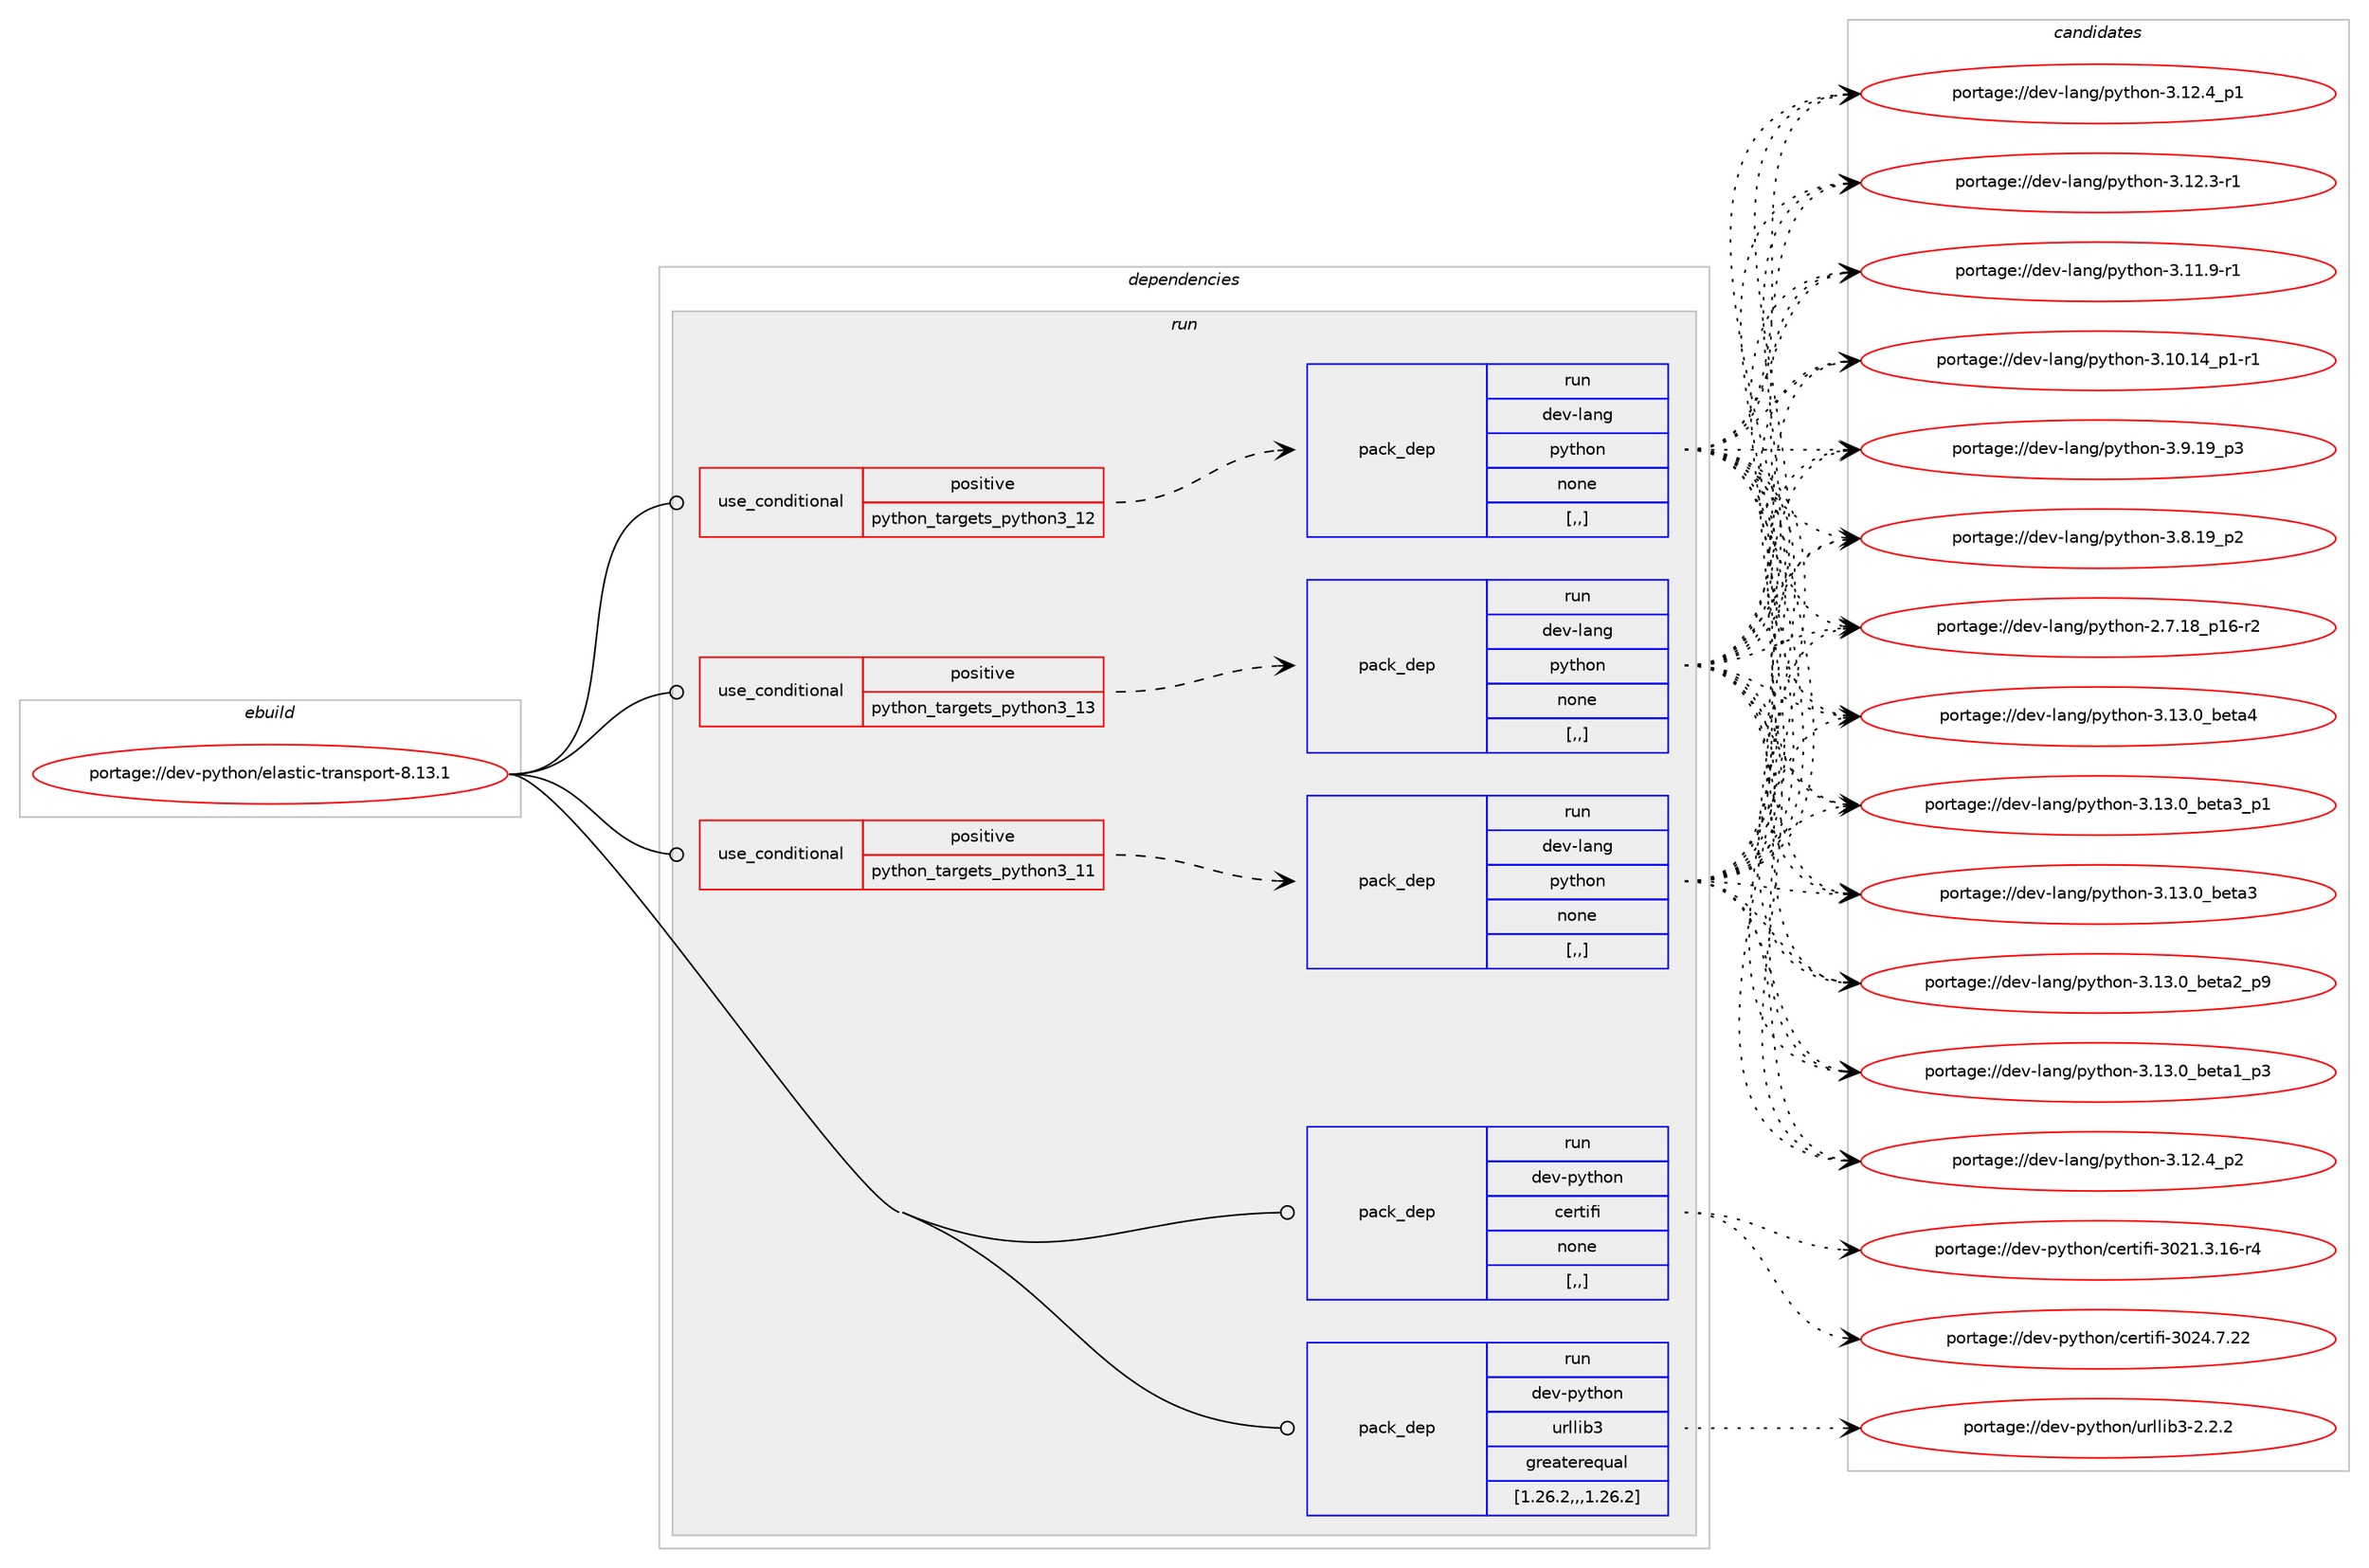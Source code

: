 digraph prolog {

# *************
# Graph options
# *************

newrank=true;
concentrate=true;
compound=true;
graph [rankdir=LR,fontname=Helvetica,fontsize=10,ranksep=1.5];#, ranksep=2.5, nodesep=0.2];
edge  [arrowhead=vee];
node  [fontname=Helvetica,fontsize=10];

# **********
# The ebuild
# **********

subgraph cluster_leftcol {
color=gray;
label=<<i>ebuild</i>>;
id [label="portage://dev-python/elastic-transport-8.13.1", color=red, width=4, href="../dev-python/elastic-transport-8.13.1.svg"];
}

# ****************
# The dependencies
# ****************

subgraph cluster_midcol {
color=gray;
label=<<i>dependencies</i>>;
subgraph cluster_compile {
fillcolor="#eeeeee";
style=filled;
label=<<i>compile</i>>;
}
subgraph cluster_compileandrun {
fillcolor="#eeeeee";
style=filled;
label=<<i>compile and run</i>>;
}
subgraph cluster_run {
fillcolor="#eeeeee";
style=filled;
label=<<i>run</i>>;
subgraph cond32631 {
dependency146055 [label=<<TABLE BORDER="0" CELLBORDER="1" CELLSPACING="0" CELLPADDING="4"><TR><TD ROWSPAN="3" CELLPADDING="10">use_conditional</TD></TR><TR><TD>positive</TD></TR><TR><TD>python_targets_python3_11</TD></TR></TABLE>>, shape=none, color=red];
subgraph pack112176 {
dependency146056 [label=<<TABLE BORDER="0" CELLBORDER="1" CELLSPACING="0" CELLPADDING="4" WIDTH="220"><TR><TD ROWSPAN="6" CELLPADDING="30">pack_dep</TD></TR><TR><TD WIDTH="110">run</TD></TR><TR><TD>dev-lang</TD></TR><TR><TD>python</TD></TR><TR><TD>none</TD></TR><TR><TD>[,,]</TD></TR></TABLE>>, shape=none, color=blue];
}
dependency146055:e -> dependency146056:w [weight=20,style="dashed",arrowhead="vee"];
}
id:e -> dependency146055:w [weight=20,style="solid",arrowhead="odot"];
subgraph cond32632 {
dependency146057 [label=<<TABLE BORDER="0" CELLBORDER="1" CELLSPACING="0" CELLPADDING="4"><TR><TD ROWSPAN="3" CELLPADDING="10">use_conditional</TD></TR><TR><TD>positive</TD></TR><TR><TD>python_targets_python3_12</TD></TR></TABLE>>, shape=none, color=red];
subgraph pack112177 {
dependency146058 [label=<<TABLE BORDER="0" CELLBORDER="1" CELLSPACING="0" CELLPADDING="4" WIDTH="220"><TR><TD ROWSPAN="6" CELLPADDING="30">pack_dep</TD></TR><TR><TD WIDTH="110">run</TD></TR><TR><TD>dev-lang</TD></TR><TR><TD>python</TD></TR><TR><TD>none</TD></TR><TR><TD>[,,]</TD></TR></TABLE>>, shape=none, color=blue];
}
dependency146057:e -> dependency146058:w [weight=20,style="dashed",arrowhead="vee"];
}
id:e -> dependency146057:w [weight=20,style="solid",arrowhead="odot"];
subgraph cond32633 {
dependency146059 [label=<<TABLE BORDER="0" CELLBORDER="1" CELLSPACING="0" CELLPADDING="4"><TR><TD ROWSPAN="3" CELLPADDING="10">use_conditional</TD></TR><TR><TD>positive</TD></TR><TR><TD>python_targets_python3_13</TD></TR></TABLE>>, shape=none, color=red];
subgraph pack112178 {
dependency146060 [label=<<TABLE BORDER="0" CELLBORDER="1" CELLSPACING="0" CELLPADDING="4" WIDTH="220"><TR><TD ROWSPAN="6" CELLPADDING="30">pack_dep</TD></TR><TR><TD WIDTH="110">run</TD></TR><TR><TD>dev-lang</TD></TR><TR><TD>python</TD></TR><TR><TD>none</TD></TR><TR><TD>[,,]</TD></TR></TABLE>>, shape=none, color=blue];
}
dependency146059:e -> dependency146060:w [weight=20,style="dashed",arrowhead="vee"];
}
id:e -> dependency146059:w [weight=20,style="solid",arrowhead="odot"];
subgraph pack112179 {
dependency146061 [label=<<TABLE BORDER="0" CELLBORDER="1" CELLSPACING="0" CELLPADDING="4" WIDTH="220"><TR><TD ROWSPAN="6" CELLPADDING="30">pack_dep</TD></TR><TR><TD WIDTH="110">run</TD></TR><TR><TD>dev-python</TD></TR><TR><TD>certifi</TD></TR><TR><TD>none</TD></TR><TR><TD>[,,]</TD></TR></TABLE>>, shape=none, color=blue];
}
id:e -> dependency146061:w [weight=20,style="solid",arrowhead="odot"];
subgraph pack112180 {
dependency146062 [label=<<TABLE BORDER="0" CELLBORDER="1" CELLSPACING="0" CELLPADDING="4" WIDTH="220"><TR><TD ROWSPAN="6" CELLPADDING="30">pack_dep</TD></TR><TR><TD WIDTH="110">run</TD></TR><TR><TD>dev-python</TD></TR><TR><TD>urllib3</TD></TR><TR><TD>greaterequal</TD></TR><TR><TD>[1.26.2,,,1.26.2]</TD></TR></TABLE>>, shape=none, color=blue];
}
id:e -> dependency146062:w [weight=20,style="solid",arrowhead="odot"];
}
}

# **************
# The candidates
# **************

subgraph cluster_choices {
rank=same;
color=gray;
label=<<i>candidates</i>>;

subgraph choice112176 {
color=black;
nodesep=1;
choice1001011184510897110103471121211161041111104551464951464895981011169752 [label="portage://dev-lang/python-3.13.0_beta4", color=red, width=4,href="../dev-lang/python-3.13.0_beta4.svg"];
choice10010111845108971101034711212111610411111045514649514648959810111697519511249 [label="portage://dev-lang/python-3.13.0_beta3_p1", color=red, width=4,href="../dev-lang/python-3.13.0_beta3_p1.svg"];
choice1001011184510897110103471121211161041111104551464951464895981011169751 [label="portage://dev-lang/python-3.13.0_beta3", color=red, width=4,href="../dev-lang/python-3.13.0_beta3.svg"];
choice10010111845108971101034711212111610411111045514649514648959810111697509511257 [label="portage://dev-lang/python-3.13.0_beta2_p9", color=red, width=4,href="../dev-lang/python-3.13.0_beta2_p9.svg"];
choice10010111845108971101034711212111610411111045514649514648959810111697499511251 [label="portage://dev-lang/python-3.13.0_beta1_p3", color=red, width=4,href="../dev-lang/python-3.13.0_beta1_p3.svg"];
choice100101118451089711010347112121116104111110455146495046529511250 [label="portage://dev-lang/python-3.12.4_p2", color=red, width=4,href="../dev-lang/python-3.12.4_p2.svg"];
choice100101118451089711010347112121116104111110455146495046529511249 [label="portage://dev-lang/python-3.12.4_p1", color=red, width=4,href="../dev-lang/python-3.12.4_p1.svg"];
choice100101118451089711010347112121116104111110455146495046514511449 [label="portage://dev-lang/python-3.12.3-r1", color=red, width=4,href="../dev-lang/python-3.12.3-r1.svg"];
choice100101118451089711010347112121116104111110455146494946574511449 [label="portage://dev-lang/python-3.11.9-r1", color=red, width=4,href="../dev-lang/python-3.11.9-r1.svg"];
choice100101118451089711010347112121116104111110455146494846495295112494511449 [label="portage://dev-lang/python-3.10.14_p1-r1", color=red, width=4,href="../dev-lang/python-3.10.14_p1-r1.svg"];
choice100101118451089711010347112121116104111110455146574649579511251 [label="portage://dev-lang/python-3.9.19_p3", color=red, width=4,href="../dev-lang/python-3.9.19_p3.svg"];
choice100101118451089711010347112121116104111110455146564649579511250 [label="portage://dev-lang/python-3.8.19_p2", color=red, width=4,href="../dev-lang/python-3.8.19_p2.svg"];
choice100101118451089711010347112121116104111110455046554649569511249544511450 [label="portage://dev-lang/python-2.7.18_p16-r2", color=red, width=4,href="../dev-lang/python-2.7.18_p16-r2.svg"];
dependency146056:e -> choice1001011184510897110103471121211161041111104551464951464895981011169752:w [style=dotted,weight="100"];
dependency146056:e -> choice10010111845108971101034711212111610411111045514649514648959810111697519511249:w [style=dotted,weight="100"];
dependency146056:e -> choice1001011184510897110103471121211161041111104551464951464895981011169751:w [style=dotted,weight="100"];
dependency146056:e -> choice10010111845108971101034711212111610411111045514649514648959810111697509511257:w [style=dotted,weight="100"];
dependency146056:e -> choice10010111845108971101034711212111610411111045514649514648959810111697499511251:w [style=dotted,weight="100"];
dependency146056:e -> choice100101118451089711010347112121116104111110455146495046529511250:w [style=dotted,weight="100"];
dependency146056:e -> choice100101118451089711010347112121116104111110455146495046529511249:w [style=dotted,weight="100"];
dependency146056:e -> choice100101118451089711010347112121116104111110455146495046514511449:w [style=dotted,weight="100"];
dependency146056:e -> choice100101118451089711010347112121116104111110455146494946574511449:w [style=dotted,weight="100"];
dependency146056:e -> choice100101118451089711010347112121116104111110455146494846495295112494511449:w [style=dotted,weight="100"];
dependency146056:e -> choice100101118451089711010347112121116104111110455146574649579511251:w [style=dotted,weight="100"];
dependency146056:e -> choice100101118451089711010347112121116104111110455146564649579511250:w [style=dotted,weight="100"];
dependency146056:e -> choice100101118451089711010347112121116104111110455046554649569511249544511450:w [style=dotted,weight="100"];
}
subgraph choice112177 {
color=black;
nodesep=1;
choice1001011184510897110103471121211161041111104551464951464895981011169752 [label="portage://dev-lang/python-3.13.0_beta4", color=red, width=4,href="../dev-lang/python-3.13.0_beta4.svg"];
choice10010111845108971101034711212111610411111045514649514648959810111697519511249 [label="portage://dev-lang/python-3.13.0_beta3_p1", color=red, width=4,href="../dev-lang/python-3.13.0_beta3_p1.svg"];
choice1001011184510897110103471121211161041111104551464951464895981011169751 [label="portage://dev-lang/python-3.13.0_beta3", color=red, width=4,href="../dev-lang/python-3.13.0_beta3.svg"];
choice10010111845108971101034711212111610411111045514649514648959810111697509511257 [label="portage://dev-lang/python-3.13.0_beta2_p9", color=red, width=4,href="../dev-lang/python-3.13.0_beta2_p9.svg"];
choice10010111845108971101034711212111610411111045514649514648959810111697499511251 [label="portage://dev-lang/python-3.13.0_beta1_p3", color=red, width=4,href="../dev-lang/python-3.13.0_beta1_p3.svg"];
choice100101118451089711010347112121116104111110455146495046529511250 [label="portage://dev-lang/python-3.12.4_p2", color=red, width=4,href="../dev-lang/python-3.12.4_p2.svg"];
choice100101118451089711010347112121116104111110455146495046529511249 [label="portage://dev-lang/python-3.12.4_p1", color=red, width=4,href="../dev-lang/python-3.12.4_p1.svg"];
choice100101118451089711010347112121116104111110455146495046514511449 [label="portage://dev-lang/python-3.12.3-r1", color=red, width=4,href="../dev-lang/python-3.12.3-r1.svg"];
choice100101118451089711010347112121116104111110455146494946574511449 [label="portage://dev-lang/python-3.11.9-r1", color=red, width=4,href="../dev-lang/python-3.11.9-r1.svg"];
choice100101118451089711010347112121116104111110455146494846495295112494511449 [label="portage://dev-lang/python-3.10.14_p1-r1", color=red, width=4,href="../dev-lang/python-3.10.14_p1-r1.svg"];
choice100101118451089711010347112121116104111110455146574649579511251 [label="portage://dev-lang/python-3.9.19_p3", color=red, width=4,href="../dev-lang/python-3.9.19_p3.svg"];
choice100101118451089711010347112121116104111110455146564649579511250 [label="portage://dev-lang/python-3.8.19_p2", color=red, width=4,href="../dev-lang/python-3.8.19_p2.svg"];
choice100101118451089711010347112121116104111110455046554649569511249544511450 [label="portage://dev-lang/python-2.7.18_p16-r2", color=red, width=4,href="../dev-lang/python-2.7.18_p16-r2.svg"];
dependency146058:e -> choice1001011184510897110103471121211161041111104551464951464895981011169752:w [style=dotted,weight="100"];
dependency146058:e -> choice10010111845108971101034711212111610411111045514649514648959810111697519511249:w [style=dotted,weight="100"];
dependency146058:e -> choice1001011184510897110103471121211161041111104551464951464895981011169751:w [style=dotted,weight="100"];
dependency146058:e -> choice10010111845108971101034711212111610411111045514649514648959810111697509511257:w [style=dotted,weight="100"];
dependency146058:e -> choice10010111845108971101034711212111610411111045514649514648959810111697499511251:w [style=dotted,weight="100"];
dependency146058:e -> choice100101118451089711010347112121116104111110455146495046529511250:w [style=dotted,weight="100"];
dependency146058:e -> choice100101118451089711010347112121116104111110455146495046529511249:w [style=dotted,weight="100"];
dependency146058:e -> choice100101118451089711010347112121116104111110455146495046514511449:w [style=dotted,weight="100"];
dependency146058:e -> choice100101118451089711010347112121116104111110455146494946574511449:w [style=dotted,weight="100"];
dependency146058:e -> choice100101118451089711010347112121116104111110455146494846495295112494511449:w [style=dotted,weight="100"];
dependency146058:e -> choice100101118451089711010347112121116104111110455146574649579511251:w [style=dotted,weight="100"];
dependency146058:e -> choice100101118451089711010347112121116104111110455146564649579511250:w [style=dotted,weight="100"];
dependency146058:e -> choice100101118451089711010347112121116104111110455046554649569511249544511450:w [style=dotted,weight="100"];
}
subgraph choice112178 {
color=black;
nodesep=1;
choice1001011184510897110103471121211161041111104551464951464895981011169752 [label="portage://dev-lang/python-3.13.0_beta4", color=red, width=4,href="../dev-lang/python-3.13.0_beta4.svg"];
choice10010111845108971101034711212111610411111045514649514648959810111697519511249 [label="portage://dev-lang/python-3.13.0_beta3_p1", color=red, width=4,href="../dev-lang/python-3.13.0_beta3_p1.svg"];
choice1001011184510897110103471121211161041111104551464951464895981011169751 [label="portage://dev-lang/python-3.13.0_beta3", color=red, width=4,href="../dev-lang/python-3.13.0_beta3.svg"];
choice10010111845108971101034711212111610411111045514649514648959810111697509511257 [label="portage://dev-lang/python-3.13.0_beta2_p9", color=red, width=4,href="../dev-lang/python-3.13.0_beta2_p9.svg"];
choice10010111845108971101034711212111610411111045514649514648959810111697499511251 [label="portage://dev-lang/python-3.13.0_beta1_p3", color=red, width=4,href="../dev-lang/python-3.13.0_beta1_p3.svg"];
choice100101118451089711010347112121116104111110455146495046529511250 [label="portage://dev-lang/python-3.12.4_p2", color=red, width=4,href="../dev-lang/python-3.12.4_p2.svg"];
choice100101118451089711010347112121116104111110455146495046529511249 [label="portage://dev-lang/python-3.12.4_p1", color=red, width=4,href="../dev-lang/python-3.12.4_p1.svg"];
choice100101118451089711010347112121116104111110455146495046514511449 [label="portage://dev-lang/python-3.12.3-r1", color=red, width=4,href="../dev-lang/python-3.12.3-r1.svg"];
choice100101118451089711010347112121116104111110455146494946574511449 [label="portage://dev-lang/python-3.11.9-r1", color=red, width=4,href="../dev-lang/python-3.11.9-r1.svg"];
choice100101118451089711010347112121116104111110455146494846495295112494511449 [label="portage://dev-lang/python-3.10.14_p1-r1", color=red, width=4,href="../dev-lang/python-3.10.14_p1-r1.svg"];
choice100101118451089711010347112121116104111110455146574649579511251 [label="portage://dev-lang/python-3.9.19_p3", color=red, width=4,href="../dev-lang/python-3.9.19_p3.svg"];
choice100101118451089711010347112121116104111110455146564649579511250 [label="portage://dev-lang/python-3.8.19_p2", color=red, width=4,href="../dev-lang/python-3.8.19_p2.svg"];
choice100101118451089711010347112121116104111110455046554649569511249544511450 [label="portage://dev-lang/python-2.7.18_p16-r2", color=red, width=4,href="../dev-lang/python-2.7.18_p16-r2.svg"];
dependency146060:e -> choice1001011184510897110103471121211161041111104551464951464895981011169752:w [style=dotted,weight="100"];
dependency146060:e -> choice10010111845108971101034711212111610411111045514649514648959810111697519511249:w [style=dotted,weight="100"];
dependency146060:e -> choice1001011184510897110103471121211161041111104551464951464895981011169751:w [style=dotted,weight="100"];
dependency146060:e -> choice10010111845108971101034711212111610411111045514649514648959810111697509511257:w [style=dotted,weight="100"];
dependency146060:e -> choice10010111845108971101034711212111610411111045514649514648959810111697499511251:w [style=dotted,weight="100"];
dependency146060:e -> choice100101118451089711010347112121116104111110455146495046529511250:w [style=dotted,weight="100"];
dependency146060:e -> choice100101118451089711010347112121116104111110455146495046529511249:w [style=dotted,weight="100"];
dependency146060:e -> choice100101118451089711010347112121116104111110455146495046514511449:w [style=dotted,weight="100"];
dependency146060:e -> choice100101118451089711010347112121116104111110455146494946574511449:w [style=dotted,weight="100"];
dependency146060:e -> choice100101118451089711010347112121116104111110455146494846495295112494511449:w [style=dotted,weight="100"];
dependency146060:e -> choice100101118451089711010347112121116104111110455146574649579511251:w [style=dotted,weight="100"];
dependency146060:e -> choice100101118451089711010347112121116104111110455146564649579511250:w [style=dotted,weight="100"];
dependency146060:e -> choice100101118451089711010347112121116104111110455046554649569511249544511450:w [style=dotted,weight="100"];
}
subgraph choice112179 {
color=black;
nodesep=1;
choice10010111845112121116104111110479910111411610510210545514850524655465050 [label="portage://dev-python/certifi-3024.7.22", color=red, width=4,href="../dev-python/certifi-3024.7.22.svg"];
choice100101118451121211161041111104799101114116105102105455148504946514649544511452 [label="portage://dev-python/certifi-3021.3.16-r4", color=red, width=4,href="../dev-python/certifi-3021.3.16-r4.svg"];
dependency146061:e -> choice10010111845112121116104111110479910111411610510210545514850524655465050:w [style=dotted,weight="100"];
dependency146061:e -> choice100101118451121211161041111104799101114116105102105455148504946514649544511452:w [style=dotted,weight="100"];
}
subgraph choice112180 {
color=black;
nodesep=1;
choice10010111845112121116104111110471171141081081059851455046504650 [label="portage://dev-python/urllib3-2.2.2", color=red, width=4,href="../dev-python/urllib3-2.2.2.svg"];
dependency146062:e -> choice10010111845112121116104111110471171141081081059851455046504650:w [style=dotted,weight="100"];
}
}

}
